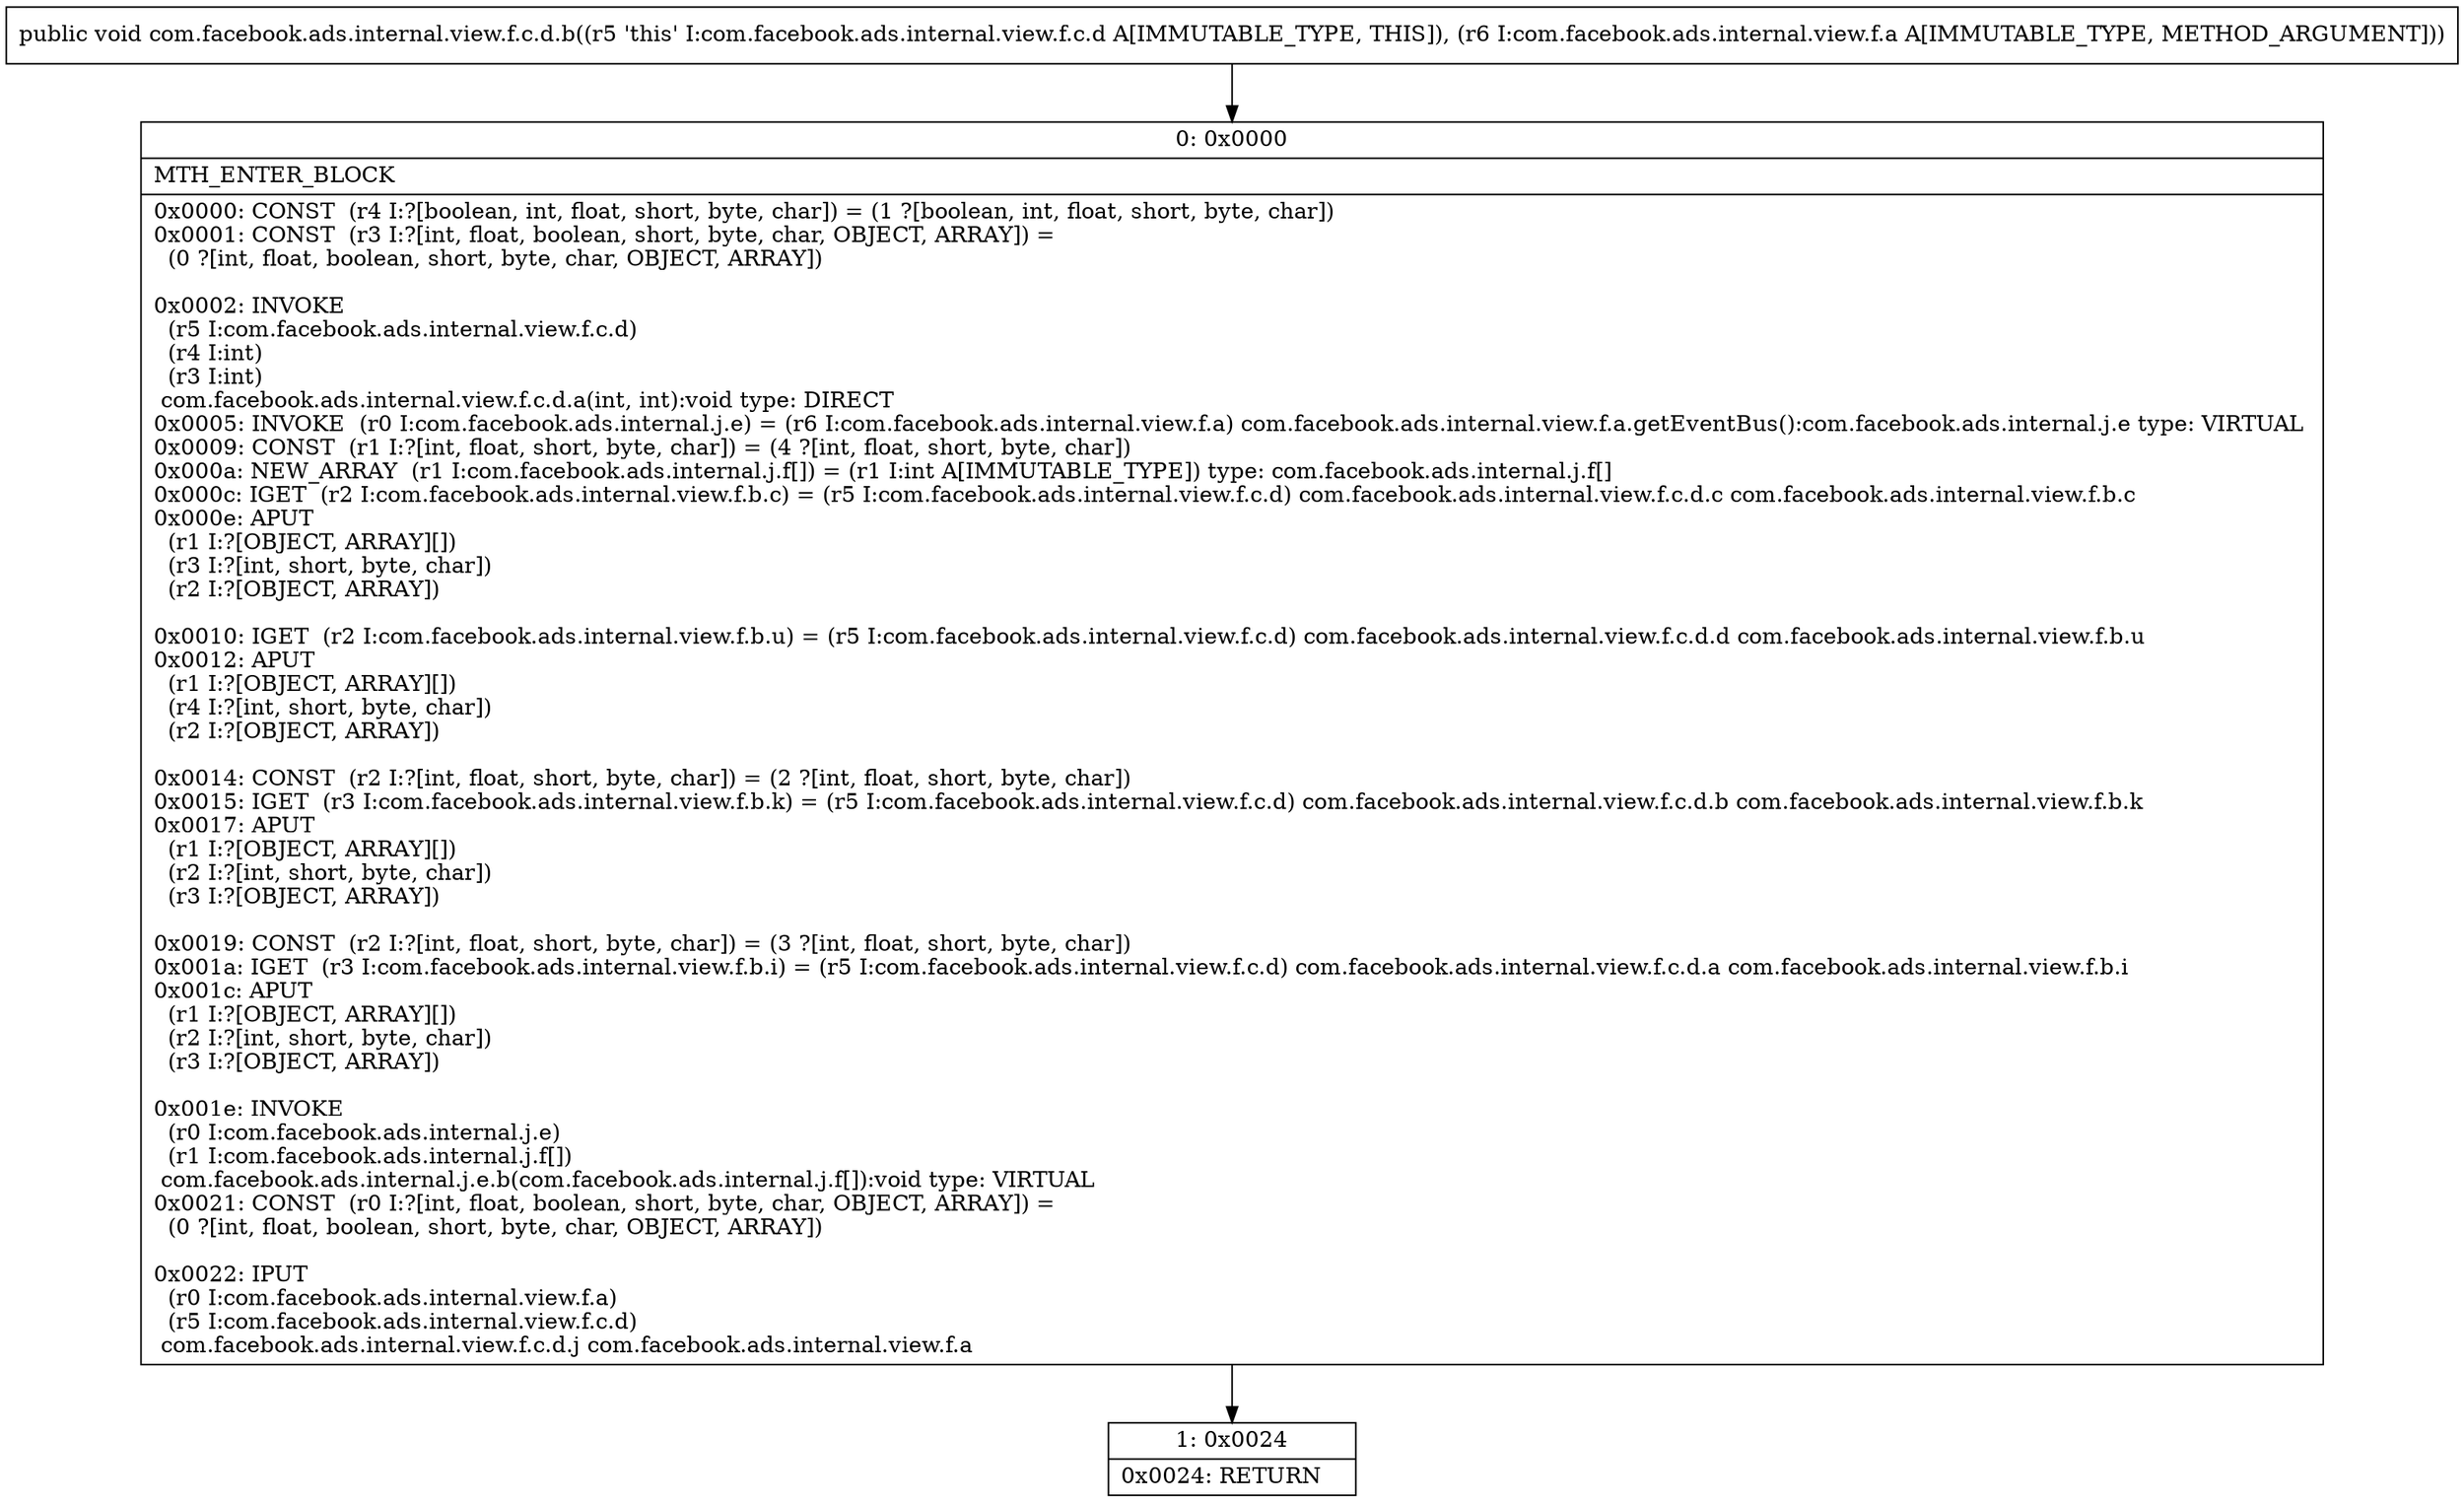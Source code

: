 digraph "CFG forcom.facebook.ads.internal.view.f.c.d.b(Lcom\/facebook\/ads\/internal\/view\/f\/a;)V" {
Node_0 [shape=record,label="{0\:\ 0x0000|MTH_ENTER_BLOCK\l|0x0000: CONST  (r4 I:?[boolean, int, float, short, byte, char]) = (1 ?[boolean, int, float, short, byte, char]) \l0x0001: CONST  (r3 I:?[int, float, boolean, short, byte, char, OBJECT, ARRAY]) = \l  (0 ?[int, float, boolean, short, byte, char, OBJECT, ARRAY])\l \l0x0002: INVOKE  \l  (r5 I:com.facebook.ads.internal.view.f.c.d)\l  (r4 I:int)\l  (r3 I:int)\l com.facebook.ads.internal.view.f.c.d.a(int, int):void type: DIRECT \l0x0005: INVOKE  (r0 I:com.facebook.ads.internal.j.e) = (r6 I:com.facebook.ads.internal.view.f.a) com.facebook.ads.internal.view.f.a.getEventBus():com.facebook.ads.internal.j.e type: VIRTUAL \l0x0009: CONST  (r1 I:?[int, float, short, byte, char]) = (4 ?[int, float, short, byte, char]) \l0x000a: NEW_ARRAY  (r1 I:com.facebook.ads.internal.j.f[]) = (r1 I:int A[IMMUTABLE_TYPE]) type: com.facebook.ads.internal.j.f[] \l0x000c: IGET  (r2 I:com.facebook.ads.internal.view.f.b.c) = (r5 I:com.facebook.ads.internal.view.f.c.d) com.facebook.ads.internal.view.f.c.d.c com.facebook.ads.internal.view.f.b.c \l0x000e: APUT  \l  (r1 I:?[OBJECT, ARRAY][])\l  (r3 I:?[int, short, byte, char])\l  (r2 I:?[OBJECT, ARRAY])\l \l0x0010: IGET  (r2 I:com.facebook.ads.internal.view.f.b.u) = (r5 I:com.facebook.ads.internal.view.f.c.d) com.facebook.ads.internal.view.f.c.d.d com.facebook.ads.internal.view.f.b.u \l0x0012: APUT  \l  (r1 I:?[OBJECT, ARRAY][])\l  (r4 I:?[int, short, byte, char])\l  (r2 I:?[OBJECT, ARRAY])\l \l0x0014: CONST  (r2 I:?[int, float, short, byte, char]) = (2 ?[int, float, short, byte, char]) \l0x0015: IGET  (r3 I:com.facebook.ads.internal.view.f.b.k) = (r5 I:com.facebook.ads.internal.view.f.c.d) com.facebook.ads.internal.view.f.c.d.b com.facebook.ads.internal.view.f.b.k \l0x0017: APUT  \l  (r1 I:?[OBJECT, ARRAY][])\l  (r2 I:?[int, short, byte, char])\l  (r3 I:?[OBJECT, ARRAY])\l \l0x0019: CONST  (r2 I:?[int, float, short, byte, char]) = (3 ?[int, float, short, byte, char]) \l0x001a: IGET  (r3 I:com.facebook.ads.internal.view.f.b.i) = (r5 I:com.facebook.ads.internal.view.f.c.d) com.facebook.ads.internal.view.f.c.d.a com.facebook.ads.internal.view.f.b.i \l0x001c: APUT  \l  (r1 I:?[OBJECT, ARRAY][])\l  (r2 I:?[int, short, byte, char])\l  (r3 I:?[OBJECT, ARRAY])\l \l0x001e: INVOKE  \l  (r0 I:com.facebook.ads.internal.j.e)\l  (r1 I:com.facebook.ads.internal.j.f[])\l com.facebook.ads.internal.j.e.b(com.facebook.ads.internal.j.f[]):void type: VIRTUAL \l0x0021: CONST  (r0 I:?[int, float, boolean, short, byte, char, OBJECT, ARRAY]) = \l  (0 ?[int, float, boolean, short, byte, char, OBJECT, ARRAY])\l \l0x0022: IPUT  \l  (r0 I:com.facebook.ads.internal.view.f.a)\l  (r5 I:com.facebook.ads.internal.view.f.c.d)\l com.facebook.ads.internal.view.f.c.d.j com.facebook.ads.internal.view.f.a \l}"];
Node_1 [shape=record,label="{1\:\ 0x0024|0x0024: RETURN   \l}"];
MethodNode[shape=record,label="{public void com.facebook.ads.internal.view.f.c.d.b((r5 'this' I:com.facebook.ads.internal.view.f.c.d A[IMMUTABLE_TYPE, THIS]), (r6 I:com.facebook.ads.internal.view.f.a A[IMMUTABLE_TYPE, METHOD_ARGUMENT])) }"];
MethodNode -> Node_0;
Node_0 -> Node_1;
}

